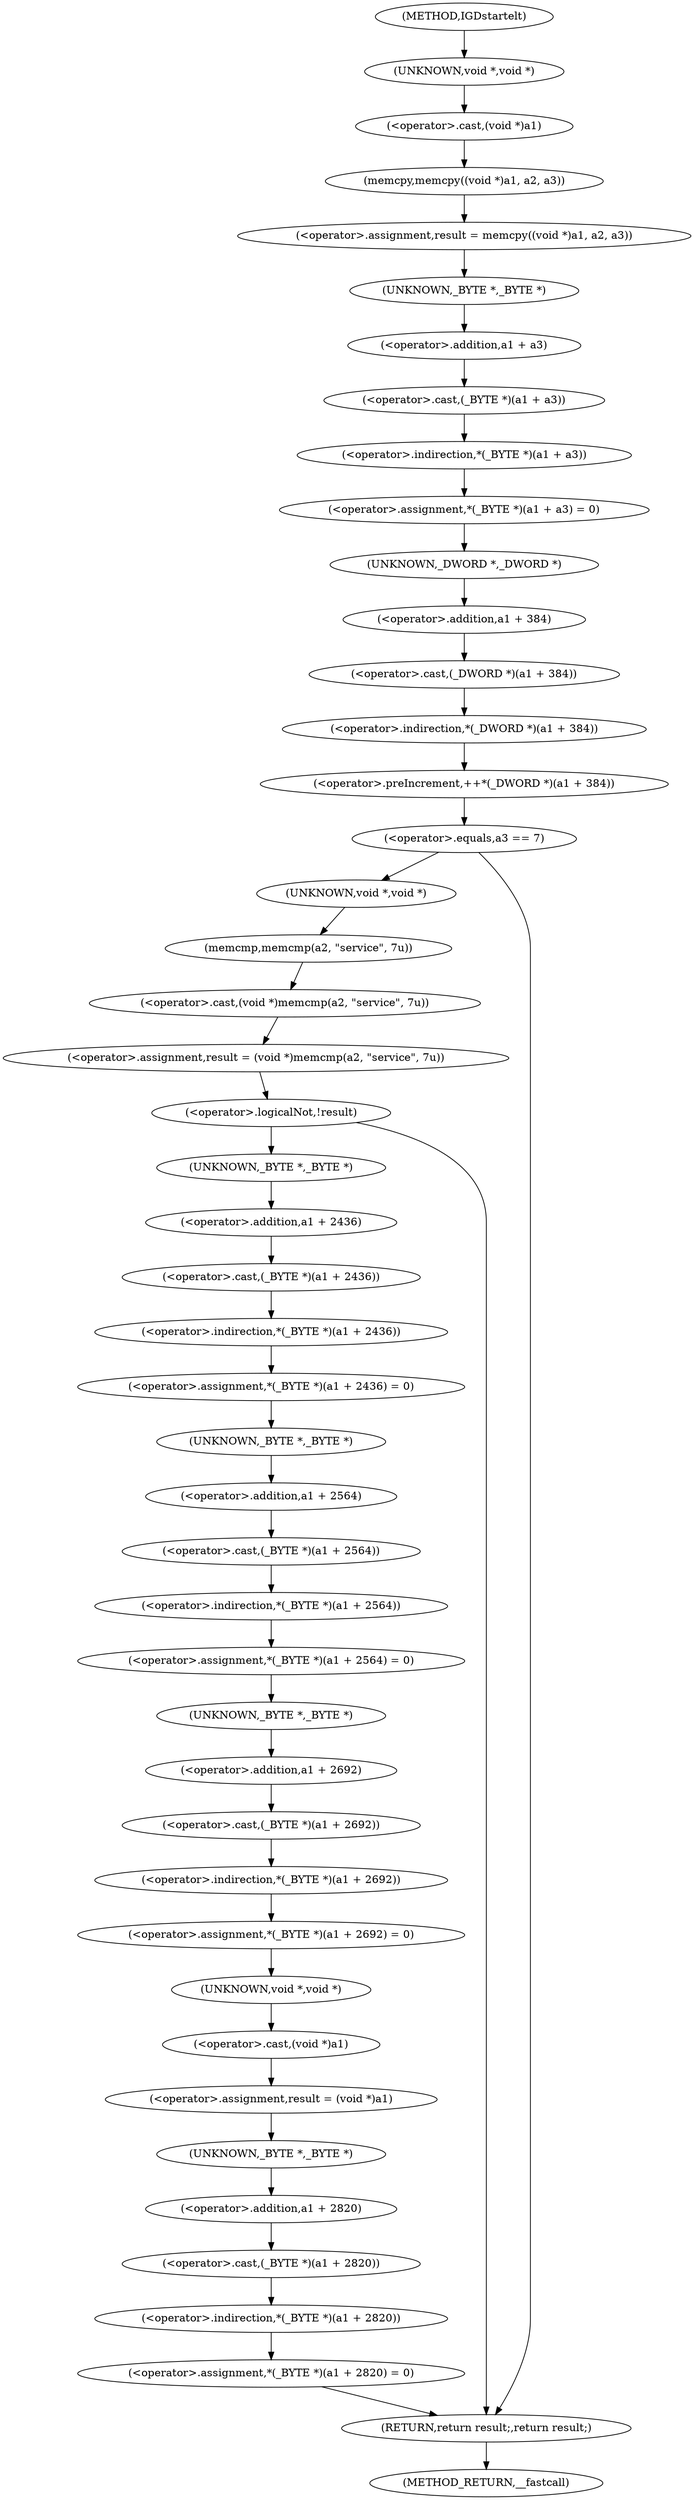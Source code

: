digraph IGDstartelt {  
"1000108" [label = "(<operator>.assignment,result = memcpy((void *)a1, a2, a3))" ]
"1000110" [label = "(memcpy,memcpy((void *)a1, a2, a3))" ]
"1000111" [label = "(<operator>.cast,(void *)a1)" ]
"1000112" [label = "(UNKNOWN,void *,void *)" ]
"1000116" [label = "(<operator>.assignment,*(_BYTE *)(a1 + a3) = 0)" ]
"1000117" [label = "(<operator>.indirection,*(_BYTE *)(a1 + a3))" ]
"1000118" [label = "(<operator>.cast,(_BYTE *)(a1 + a3))" ]
"1000119" [label = "(UNKNOWN,_BYTE *,_BYTE *)" ]
"1000120" [label = "(<operator>.addition,a1 + a3)" ]
"1000124" [label = "(<operator>.preIncrement,++*(_DWORD *)(a1 + 384))" ]
"1000125" [label = "(<operator>.indirection,*(_DWORD *)(a1 + 384))" ]
"1000126" [label = "(<operator>.cast,(_DWORD *)(a1 + 384))" ]
"1000127" [label = "(UNKNOWN,_DWORD *,_DWORD *)" ]
"1000128" [label = "(<operator>.addition,a1 + 384)" ]
"1000132" [label = "(<operator>.equals,a3 == 7)" ]
"1000136" [label = "(<operator>.assignment,result = (void *)memcmp(a2, \"service\", 7u))" ]
"1000138" [label = "(<operator>.cast,(void *)memcmp(a2, \"service\", 7u))" ]
"1000139" [label = "(UNKNOWN,void *,void *)" ]
"1000140" [label = "(memcmp,memcmp(a2, \"service\", 7u))" ]
"1000145" [label = "(<operator>.logicalNot,!result)" ]
"1000148" [label = "(<operator>.assignment,*(_BYTE *)(a1 + 2436) = 0)" ]
"1000149" [label = "(<operator>.indirection,*(_BYTE *)(a1 + 2436))" ]
"1000150" [label = "(<operator>.cast,(_BYTE *)(a1 + 2436))" ]
"1000151" [label = "(UNKNOWN,_BYTE *,_BYTE *)" ]
"1000152" [label = "(<operator>.addition,a1 + 2436)" ]
"1000156" [label = "(<operator>.assignment,*(_BYTE *)(a1 + 2564) = 0)" ]
"1000157" [label = "(<operator>.indirection,*(_BYTE *)(a1 + 2564))" ]
"1000158" [label = "(<operator>.cast,(_BYTE *)(a1 + 2564))" ]
"1000159" [label = "(UNKNOWN,_BYTE *,_BYTE *)" ]
"1000160" [label = "(<operator>.addition,a1 + 2564)" ]
"1000164" [label = "(<operator>.assignment,*(_BYTE *)(a1 + 2692) = 0)" ]
"1000165" [label = "(<operator>.indirection,*(_BYTE *)(a1 + 2692))" ]
"1000166" [label = "(<operator>.cast,(_BYTE *)(a1 + 2692))" ]
"1000167" [label = "(UNKNOWN,_BYTE *,_BYTE *)" ]
"1000168" [label = "(<operator>.addition,a1 + 2692)" ]
"1000172" [label = "(<operator>.assignment,result = (void *)a1)" ]
"1000174" [label = "(<operator>.cast,(void *)a1)" ]
"1000175" [label = "(UNKNOWN,void *,void *)" ]
"1000177" [label = "(<operator>.assignment,*(_BYTE *)(a1 + 2820) = 0)" ]
"1000178" [label = "(<operator>.indirection,*(_BYTE *)(a1 + 2820))" ]
"1000179" [label = "(<operator>.cast,(_BYTE *)(a1 + 2820))" ]
"1000180" [label = "(UNKNOWN,_BYTE *,_BYTE *)" ]
"1000181" [label = "(<operator>.addition,a1 + 2820)" ]
"1000185" [label = "(RETURN,return result;,return result;)" ]
"1000102" [label = "(METHOD,IGDstartelt)" ]
"1000187" [label = "(METHOD_RETURN,__fastcall)" ]
  "1000108" -> "1000119" 
  "1000110" -> "1000108" 
  "1000111" -> "1000110" 
  "1000112" -> "1000111" 
  "1000116" -> "1000127" 
  "1000117" -> "1000116" 
  "1000118" -> "1000117" 
  "1000119" -> "1000120" 
  "1000120" -> "1000118" 
  "1000124" -> "1000132" 
  "1000125" -> "1000124" 
  "1000126" -> "1000125" 
  "1000127" -> "1000128" 
  "1000128" -> "1000126" 
  "1000132" -> "1000139" 
  "1000132" -> "1000185" 
  "1000136" -> "1000145" 
  "1000138" -> "1000136" 
  "1000139" -> "1000140" 
  "1000140" -> "1000138" 
  "1000145" -> "1000151" 
  "1000145" -> "1000185" 
  "1000148" -> "1000159" 
  "1000149" -> "1000148" 
  "1000150" -> "1000149" 
  "1000151" -> "1000152" 
  "1000152" -> "1000150" 
  "1000156" -> "1000167" 
  "1000157" -> "1000156" 
  "1000158" -> "1000157" 
  "1000159" -> "1000160" 
  "1000160" -> "1000158" 
  "1000164" -> "1000175" 
  "1000165" -> "1000164" 
  "1000166" -> "1000165" 
  "1000167" -> "1000168" 
  "1000168" -> "1000166" 
  "1000172" -> "1000180" 
  "1000174" -> "1000172" 
  "1000175" -> "1000174" 
  "1000177" -> "1000185" 
  "1000178" -> "1000177" 
  "1000179" -> "1000178" 
  "1000180" -> "1000181" 
  "1000181" -> "1000179" 
  "1000185" -> "1000187" 
  "1000102" -> "1000112" 
}
